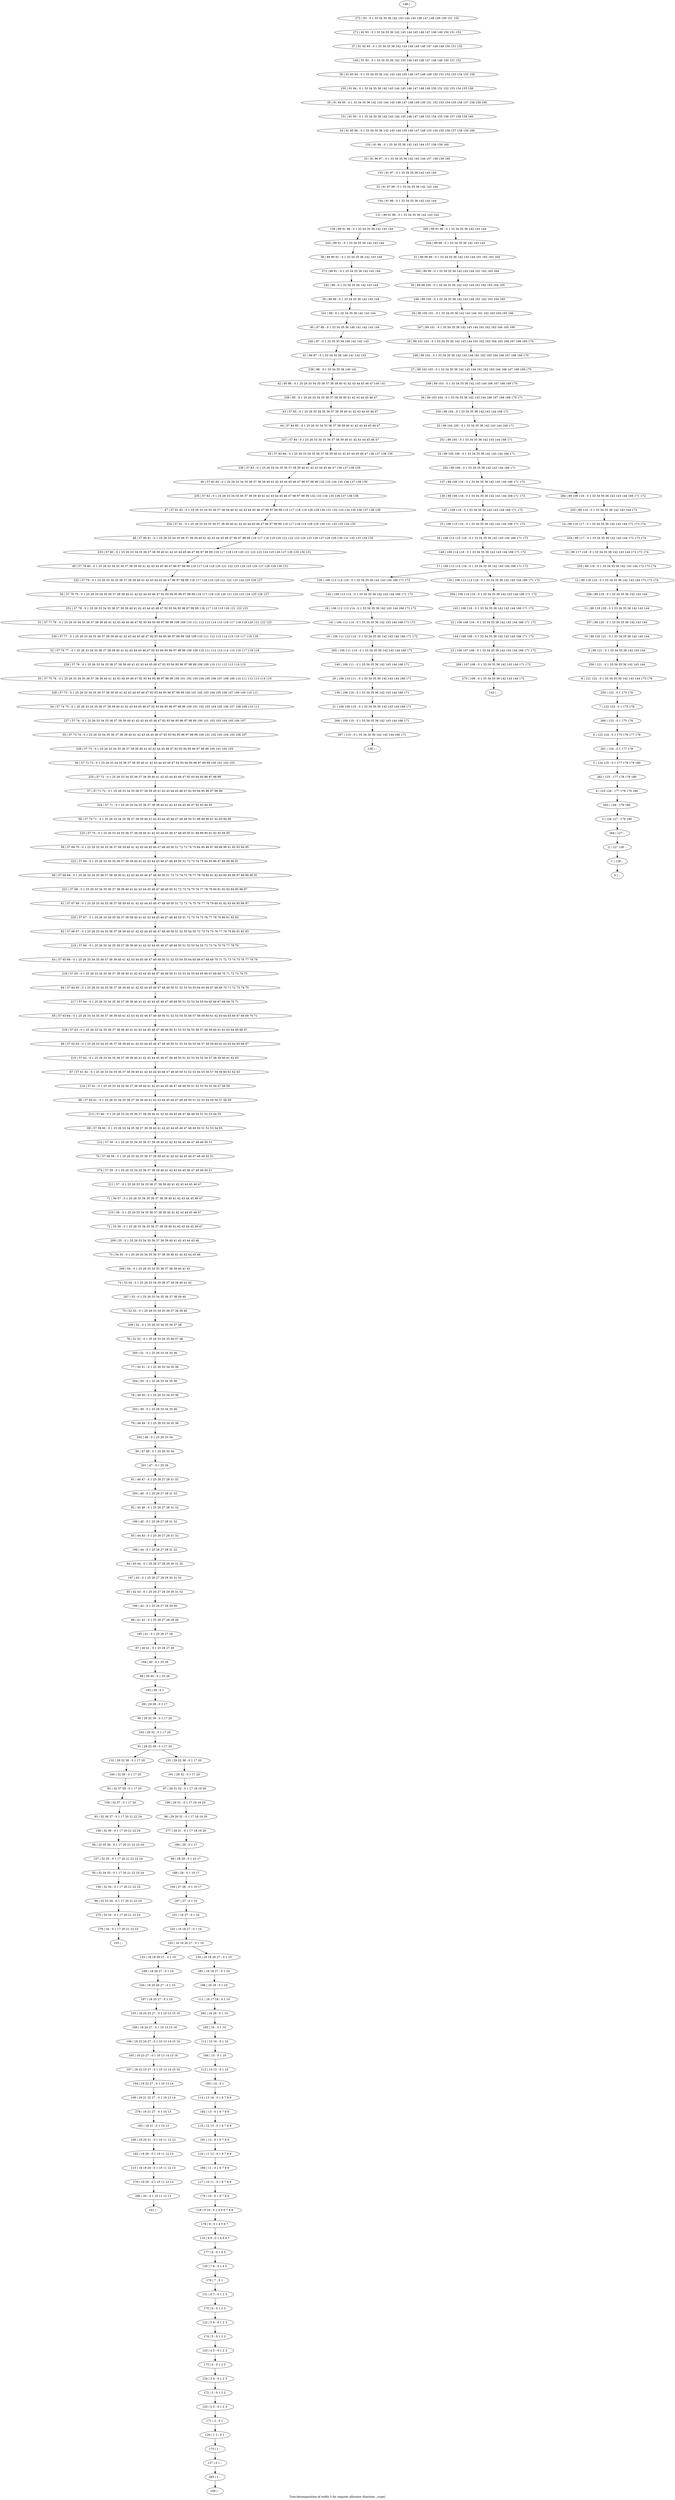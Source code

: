 digraph G {
graph [label="Tree-decomposition of width 3 for register allocator (function _crypt)"]
0[label="0 | : "];
1[label="1 | 128 : "];
2[label="2 | 127 128 : "];
3[label="3 | 126 127 : 179 180 "];
4[label="4 | 125 126 : 177 178 179 180 "];
5[label="5 | 124 125 : 0 1 177 178 179 180 "];
6[label="6 | 123 124 : 0 1 175 176 177 178 "];
7[label="7 | 122 123 : 0 1 175 176 "];
8[label="8 | 121 122 : 0 1 33 34 35 36 142 143 144 175 176 "];
9[label="9 | 89 121 : 0 1 33 34 35 36 142 143 144 "];
10[label="10 | 89 120 121 : 0 1 33 34 35 36 142 143 144 "];
11[label="11 | 89 119 120 : 0 1 33 34 35 36 142 143 144 "];
12[label="12 | 89 118 119 : 0 1 33 34 35 36 142 143 144 172 173 174 "];
13[label="13 | 89 117 118 : 0 1 33 34 35 36 142 143 144 172 173 174 "];
14[label="14 | 89 116 117 : 0 1 33 34 35 36 142 143 144 172 173 174 "];
15[label="15 | 106 115 116 : 0 1 33 34 35 36 142 143 144 166 171 172 "];
16[label="16 | 106 114 115 116 : 0 1 33 34 35 36 142 143 144 166 171 172 "];
17[label="17 | 106 113 114 116 : 0 1 33 34 35 36 142 143 144 166 171 172 "];
18[label="18 | 106 112 113 114 : 0 1 33 34 35 36 142 143 144 166 171 172 "];
19[label="19 | 106 111 112 114 : 0 1 33 34 35 36 142 143 144 166 171 172 "];
20[label="20 | 106 110 111 : 0 1 33 34 35 36 142 143 144 166 171 "];
21[label="21 | 106 109 110 : 0 1 33 34 35 36 142 143 144 166 171 "];
22[label="22 | 106 108 116 : 0 1 33 34 35 36 142 143 144 166 171 172 "];
23[label="23 | 106 107 108 : 0 1 33 34 35 36 142 143 144 166 171 172 "];
24[label="24 | 89 105 106 : 0 1 33 34 35 36 142 143 144 166 171 "];
25[label="25 | 89 104 105 : 0 1 33 34 35 36 142 143 144 166 171 "];
26[label="26 | 89 103 104 : 0 1 33 34 35 36 142 143 144 166 167 168 169 170 171 "];
27[label="27 | 89 102 103 : 0 1 33 34 35 36 142 143 144 161 162 163 164 166 167 168 169 170 "];
28[label="28 | 89 101 102 : 0 1 33 34 35 36 142 143 144 161 162 163 164 165 166 167 168 169 170 "];
29[label="29 | 89 100 101 : 0 1 33 34 35 36 142 143 144 161 162 163 164 165 166 "];
30[label="30 | 89 99 100 : 0 1 33 34 35 36 142 143 144 161 162 163 164 165 "];
31[label="31 | 89 98 99 : 0 1 33 34 35 36 142 143 144 161 162 163 164 "];
32[label="32 | 91 97 98 : 0 1 33 34 35 36 142 143 144 "];
33[label="33 | 91 96 97 : 0 1 33 34 35 36 142 143 144 157 158 159 160 "];
34[label="34 | 91 95 96 : 0 1 33 34 35 36 142 143 144 145 146 147 148 153 154 155 156 157 158 159 160 "];
35[label="35 | 91 94 95 : 0 1 33 34 35 36 142 143 144 145 146 147 148 149 150 151 152 153 154 155 156 157 158 159 160 "];
36[label="36 | 91 93 94 : 0 1 33 34 35 36 142 143 144 145 146 147 148 149 150 151 152 153 154 155 156 "];
37[label="37 | 91 92 93 : 0 1 33 34 35 36 142 143 144 145 146 147 148 149 150 151 152 "];
38[label="38 | 89 90 91 : 0 1 33 34 35 36 142 143 144 "];
39[label="39 | 88 89 : 0 1 33 34 35 36 142 143 144 "];
40[label="40 | 87 88 : 0 1 33 34 35 36 140 141 142 143 144 "];
41[label="41 | 86 87 : 0 1 33 34 35 36 140 141 142 143 "];
42[label="42 | 85 86 : 0 1 25 26 33 34 35 36 37 38 39 40 41 42 43 44 45 46 47 140 141 "];
43[label="43 | 57 85 : 0 1 25 26 33 34 35 36 37 38 39 40 41 42 43 44 45 46 47 "];
44[label="44 | 57 84 85 : 0 1 25 26 33 34 35 36 37 38 39 40 41 42 43 44 45 46 47 "];
45[label="45 | 57 83 84 : 0 1 25 26 33 34 35 36 37 38 39 40 41 42 43 44 45 46 47 136 137 138 139 "];
46[label="46 | 57 82 83 : 0 1 25 26 33 34 35 36 37 38 39 40 41 42 43 44 45 46 47 96 97 98 99 132 133 134 135 136 137 138 139 "];
47[label="47 | 57 81 82 : 0 1 25 26 33 34 35 36 37 38 39 40 41 42 43 44 45 46 47 96 97 98 99 116 117 118 119 128 129 130 131 132 133 134 135 136 137 138 139 "];
48[label="48 | 57 80 81 : 0 1 25 26 33 34 35 36 37 38 39 40 41 42 43 44 45 46 47 96 97 98 99 116 117 118 119 120 121 122 123 124 125 126 127 128 129 130 131 132 133 134 135 "];
49[label="49 | 57 79 80 : 0 1 25 26 33 34 35 36 37 38 39 40 41 42 43 44 45 46 47 96 97 98 99 116 117 118 119 120 121 122 123 124 125 126 127 128 129 130 131 "];
50[label="50 | 57 78 79 : 0 1 25 26 33 34 35 36 37 38 39 40 41 42 43 44 45 46 47 92 93 94 95 96 97 98 99 116 117 118 119 120 121 122 123 124 125 126 127 "];
51[label="51 | 57 77 78 : 0 1 25 26 33 34 35 36 37 38 39 40 41 42 43 44 45 46 47 92 93 94 95 96 97 98 99 108 109 110 111 112 113 114 115 116 117 118 119 120 121 122 123 "];
52[label="52 | 57 76 77 : 0 1 25 26 33 34 35 36 37 38 39 40 41 42 43 44 45 46 47 92 93 94 95 96 97 98 99 108 109 110 111 112 113 114 115 116 117 118 119 "];
53[label="53 | 57 75 76 : 0 1 25 26 33 34 35 36 37 38 39 40 41 42 43 44 45 46 47 92 93 94 95 96 97 98 99 100 101 102 103 104 105 106 107 108 109 110 111 112 113 114 115 "];
54[label="54 | 57 74 75 : 0 1 25 26 33 34 35 36 37 38 39 40 41 42 43 44 45 46 47 92 93 94 95 96 97 98 99 100 101 102 103 104 105 106 107 108 109 110 111 "];
55[label="55 | 57 73 74 : 0 1 25 26 33 34 35 36 37 38 39 40 41 42 43 44 45 46 47 92 93 94 95 96 97 98 99 100 101 102 103 104 105 106 107 "];
56[label="56 | 57 72 73 : 0 1 25 26 33 34 35 36 37 38 39 40 41 42 43 44 45 46 47 92 93 94 95 96 97 98 99 100 101 102 103 "];
57[label="57 | 57 71 72 : 0 1 25 26 33 34 35 36 37 38 39 40 41 42 43 44 45 46 47 92 93 94 95 96 97 98 99 "];
58[label="58 | 57 70 71 : 0 1 25 26 33 34 35 36 37 38 39 40 41 42 43 44 45 46 47 48 49 50 51 88 89 90 91 92 93 94 95 "];
59[label="59 | 57 69 70 : 0 1 25 26 33 34 35 36 37 38 39 40 41 42 43 44 45 46 47 48 49 50 51 72 73 74 75 84 85 86 87 88 89 90 91 92 93 94 95 "];
60[label="60 | 57 68 69 : 0 1 25 26 33 34 35 36 37 38 39 40 41 42 43 44 45 46 47 48 49 50 51 72 73 74 75 76 77 78 79 80 81 82 83 84 85 86 87 88 89 90 91 "];
61[label="61 | 57 67 68 : 0 1 25 26 33 34 35 36 37 38 39 40 41 42 43 44 45 46 47 48 49 50 51 72 73 74 75 76 77 78 79 80 81 82 83 84 85 86 87 "];
62[label="62 | 57 66 67 : 0 1 25 26 33 34 35 36 37 38 39 40 41 42 43 44 45 46 47 48 49 50 51 52 53 54 55 72 73 74 75 76 77 78 79 80 81 82 83 "];
63[label="63 | 57 65 66 : 0 1 25 26 33 34 35 36 37 38 39 40 41 42 43 44 45 46 47 48 49 50 51 52 53 54 55 64 65 66 67 68 69 70 71 72 73 74 75 76 77 78 79 "];
64[label="64 | 57 64 65 : 0 1 25 26 33 34 35 36 37 38 39 40 41 42 43 44 45 46 47 48 49 50 51 52 53 54 55 64 65 66 67 68 69 70 71 72 73 74 75 "];
65[label="65 | 57 63 64 : 0 1 25 26 33 34 35 36 37 38 39 40 41 42 43 44 45 46 47 48 49 50 51 52 53 54 55 56 57 58 59 60 61 62 63 64 65 66 67 68 69 70 71 "];
66[label="66 | 57 62 63 : 0 1 25 26 33 34 35 36 37 38 39 40 41 42 43 44 45 46 47 48 49 50 51 52 53 54 55 56 57 58 59 60 61 62 63 64 65 66 67 "];
67[label="67 | 57 61 62 : 0 1 25 26 33 34 35 36 37 38 39 40 41 42 43 44 45 46 47 48 49 50 51 52 53 54 55 56 57 58 59 60 61 62 63 "];
68[label="68 | 57 60 61 : 0 1 25 26 33 34 35 36 37 38 39 40 41 42 43 44 45 46 47 48 49 50 51 52 53 54 55 56 57 58 59 "];
69[label="69 | 57 59 60 : 0 1 25 26 33 34 35 36 37 38 39 40 41 42 43 44 45 46 47 48 49 50 51 52 53 54 55 "];
70[label="70 | 57 58 59 : 0 1 25 26 33 34 35 36 37 38 39 40 41 42 43 44 45 46 47 48 49 50 51 "];
71[label="71 | 56 57 : 0 1 25 26 33 34 35 36 37 38 39 40 41 42 43 44 45 46 47 "];
72[label="72 | 55 56 : 0 1 25 26 33 34 35 36 37 38 39 40 41 42 43 44 45 46 47 "];
73[label="73 | 54 55 : 0 1 25 26 33 34 35 36 37 38 39 40 41 42 43 44 45 46 "];
74[label="74 | 53 54 : 0 1 25 26 33 34 35 36 37 38 39 40 41 42 "];
75[label="75 | 52 53 : 0 1 25 26 33 34 35 36 37 38 39 40 "];
76[label="76 | 51 52 : 0 1 25 26 33 34 35 36 37 38 "];
77[label="77 | 50 51 : 0 1 25 26 33 34 35 36 "];
78[label="78 | 49 50 : 0 1 25 26 33 34 35 36 "];
79[label="79 | 48 49 : 0 1 25 26 33 34 35 36 "];
80[label="80 | 47 48 : 0 1 25 26 33 34 "];
81[label="81 | 46 47 : 0 1 25 26 27 28 31 32 "];
82[label="82 | 45 46 : 0 1 25 26 27 28 31 32 "];
83[label="83 | 44 45 : 0 1 25 26 27 28 31 32 "];
84[label="84 | 43 44 : 0 1 25 26 27 28 29 30 31 32 "];
85[label="85 | 42 43 : 0 1 25 26 27 28 29 30 31 32 "];
86[label="86 | 41 42 : 0 1 25 26 27 28 29 30 "];
87[label="87 | 40 41 : 0 1 25 26 27 28 "];
88[label="88 | 39 40 : 0 1 25 26 "];
89[label="89 | 29 39 : 0 1 17 "];
90[label="90 | 29 32 39 : 0 1 17 20 "];
91[label="91 | 29 32 38 : 0 1 17 20 "];
92[label="92 | 32 37 38 : 0 1 17 20 "];
93[label="93 | 32 36 37 : 0 1 17 20 21 22 24 "];
94[label="94 | 32 35 36 : 0 1 17 20 21 22 23 24 "];
95[label="95 | 32 34 35 : 0 1 17 20 21 22 23 24 "];
96[label="96 | 32 33 34 : 0 1 17 20 21 22 23 "];
97[label="97 | 29 31 32 : 0 1 17 18 19 20 "];
98[label="98 | 29 30 31 : 0 1 17 18 19 20 "];
99[label="99 | 28 29 : 0 1 10 17 "];
100[label="100 | 27 28 : 0 1 10 17 "];
101[label="101 | 16 27 : 0 1 10 "];
102[label="102 | 16 18 27 : 0 1 10 "];
103[label="103 | 16 18 26 27 : 0 1 10 "];
104[label="104 | 18 25 26 27 : 0 1 10 "];
105[label="105 | 18 24 25 27 : 0 1 10 13 15 16 "];
106[label="106 | 18 23 24 27 : 0 1 10 13 14 15 16 "];
107[label="107 | 18 22 23 27 : 0 1 10 13 14 15 16 "];
108[label="108 | 18 21 22 27 : 0 1 10 13 14 "];
109[label="109 | 18 20 21 : 0 1 10 11 12 13 "];
110[label="110 | 18 19 20 : 0 1 10 11 12 13 "];
111[label="111 | 16 17 18 : 0 1 10 "];
112[label="112 | 15 16 : 0 1 10 "];
113[label="113 | 14 15 : 0 1 10 "];
114[label="114 | 13 14 : 0 1 6 7 8 9 "];
115[label="115 | 12 13 : 0 1 6 7 8 9 "];
116[label="116 | 11 12 : 0 1 6 7 8 9 "];
117[label="117 | 10 11 : 0 1 6 7 8 9 "];
118[label="118 | 9 10 : 0 1 4 5 6 7 8 9 "];
119[label="119 | 8 9 : 0 1 4 5 6 7 "];
120[label="120 | 7 8 : 0 1 4 5 "];
121[label="121 | 6 7 : 0 1 2 3 "];
122[label="122 | 5 6 : 0 1 2 3 "];
123[label="123 | 4 5 : 0 1 2 3 "];
124[label="124 | 3 4 : 0 1 2 3 "];
125[label="125 | 2 3 : 0 1 2 3 "];
126[label="126 | 1 2 : 0 1 "];
127[label="127 | 0 1 : "];
128[label="128 | 106 113 114 116 : 0 1 33 34 35 36 142 143 144 166 171 172 "];
129[label="129 | 106 113 114 116 : 0 1 33 34 35 36 142 143 144 166 171 172 "];
130[label="130 | 89 106 116 : 0 1 33 34 35 36 142 143 144 166 171 172 "];
131[label="131 | 89 91 98 : 0 1 33 34 35 36 142 143 144 "];
132[label="132 | 29 32 38 : 0 1 17 20 "];
133[label="133 | 16 18 26 27 : 0 1 10 "];
134[label="134 | 16 18 26 27 : 0 1 10 "];
135[label="135 | 29 32 38 : 0 1 17 20 "];
136[label="136 | 89 91 98 : 0 1 33 34 35 36 142 143 144 "];
137[label="137 | 89 106 116 : 0 1 33 34 35 36 142 143 144 166 171 172 "];
138[label="138 | : "];
139[label="139 | 106 110 : 0 1 33 34 35 36 142 143 144 166 171 "];
140[label="140 | 106 111 : 0 1 33 34 35 36 142 143 144 166 171 "];
141[label="141 | 106 112 114 : 0 1 33 34 35 36 142 143 144 166 171 172 "];
142[label="142 | 106 113 114 : 0 1 33 34 35 36 142 143 144 166 171 172 "];
143[label="143 | : "];
144[label="144 | 106 108 : 0 1 33 34 35 36 142 143 144 166 171 172 "];
145[label="145 | 106 116 : 0 1 33 34 35 36 142 143 144 166 171 172 "];
146[label="146 | 106 114 116 : 0 1 33 34 35 36 142 143 144 166 171 172 "];
147[label="147 | 106 116 : 0 1 33 34 35 36 142 143 144 166 171 172 "];
148[label="148 | : "];
149[label="149 | 91 93 : 0 1 33 34 35 36 142 143 144 145 146 147 148 149 150 151 152 "];
150[label="150 | 91 94 : 0 1 33 34 35 36 142 143 144 145 146 147 148 149 150 151 152 153 154 155 156 "];
151[label="151 | 91 95 : 0 1 33 34 35 36 142 143 144 145 146 147 148 153 154 155 156 157 158 159 160 "];
152[label="152 | 91 96 : 0 1 33 34 35 36 142 143 144 157 158 159 160 "];
153[label="153 | 91 97 : 0 1 33 34 35 36 142 143 144 "];
154[label="154 | 91 98 : 0 1 33 34 35 36 142 143 144 "];
155[label="155 | : "];
156[label="156 | 32 34 : 0 1 17 20 21 22 23 "];
157[label="157 | 32 35 : 0 1 17 20 21 22 23 24 "];
158[label="158 | 32 36 : 0 1 17 20 21 22 24 "];
159[label="159 | 32 37 : 0 1 17 20 "];
160[label="160 | 32 38 : 0 1 17 20 "];
161[label="161 | : "];
162[label="162 | 18 20 : 0 1 10 11 12 13 "];
163[label="163 | 18 21 : 0 1 10 13 "];
164[label="164 | 18 22 27 : 0 1 10 13 14 "];
165[label="165 | 18 23 27 : 0 1 10 13 14 15 16 "];
166[label="166 | 18 24 27 : 0 1 10 13 15 16 "];
167[label="167 | 18 25 27 : 0 1 10 "];
168[label="168 | 18 26 27 : 0 1 10 "];
169[label="169 | : "];
170[label="170 | 1 : "];
171[label="171 | 2 : 0 1 "];
172[label="172 | 3 : 0 1 2 3 "];
173[label="173 | 4 : 0 1 2 3 "];
174[label="174 | 5 : 0 1 2 3 "];
175[label="175 | 6 : 0 1 2 3 "];
176[label="176 | 7 : 0 1 "];
177[label="177 | 8 : 0 1 4 5 "];
178[label="178 | 9 : 0 1 4 5 6 7 "];
179[label="179 | 10 : 0 1 6 7 8 9 "];
180[label="180 | 11 : 0 1 6 7 8 9 "];
181[label="181 | 12 : 0 1 6 7 8 9 "];
182[label="182 | 13 : 0 1 6 7 8 9 "];
183[label="183 | 14 : 0 1 "];
184[label="184 | 15 : 0 1 10 "];
185[label="185 | 16 : 0 1 10 "];
186[label="186 | 16 18 : 0 1 10 "];
187[label="187 | 27 : 0 1 10 "];
188[label="188 | 28 : 0 1 10 17 "];
189[label="189 | 29 : 0 1 17 "];
190[label="190 | 29 31 : 0 1 17 18 19 20 "];
191[label="191 | 29 32 : 0 1 17 20 "];
192[label="192 | 29 32 : 0 1 17 20 "];
193[label="193 | 39 : 0 1 "];
194[label="194 | 40 : 0 1 25 26 "];
195[label="195 | 41 : 0 1 25 26 27 28 "];
196[label="196 | 42 : 0 1 25 26 27 28 29 30 "];
197[label="197 | 43 : 0 1 25 26 27 28 29 30 31 32 "];
198[label="198 | 44 : 0 1 25 26 27 28 31 32 "];
199[label="199 | 45 : 0 1 25 26 27 28 31 32 "];
200[label="200 | 46 : 0 1 25 26 27 28 31 32 "];
201[label="201 | 47 : 0 1 25 26 "];
202[label="202 | 48 : 0 1 25 26 33 34 "];
203[label="203 | 49 : 0 1 25 26 33 34 35 36 "];
204[label="204 | 50 : 0 1 25 26 33 34 35 36 "];
205[label="205 | 51 : 0 1 25 26 33 34 35 36 "];
206[label="206 | 52 : 0 1 25 26 33 34 35 36 37 38 "];
207[label="207 | 53 : 0 1 25 26 33 34 35 36 37 38 39 40 "];
208[label="208 | 54 : 0 1 25 26 33 34 35 36 37 38 39 40 41 42 "];
209[label="209 | 55 : 0 1 25 26 33 34 35 36 37 38 39 40 41 42 43 44 45 46 "];
210[label="210 | 56 : 0 1 25 26 33 34 35 36 37 38 39 40 41 42 43 44 45 46 47 "];
211[label="211 | 57 : 0 1 25 26 33 34 35 36 37 38 39 40 41 42 43 44 45 46 47 "];
212[label="212 | 57 59 : 0 1 25 26 33 34 35 36 37 38 39 40 41 42 43 44 45 46 47 48 49 50 51 "];
213[label="213 | 57 60 : 0 1 25 26 33 34 35 36 37 38 39 40 41 42 43 44 45 46 47 48 49 50 51 52 53 54 55 "];
214[label="214 | 57 61 : 0 1 25 26 33 34 35 36 37 38 39 40 41 42 43 44 45 46 47 48 49 50 51 52 53 54 55 56 57 58 59 "];
215[label="215 | 57 62 : 0 1 25 26 33 34 35 36 37 38 39 40 41 42 43 44 45 46 47 48 49 50 51 52 53 54 55 56 57 58 59 60 61 62 63 "];
216[label="216 | 57 63 : 0 1 25 26 33 34 35 36 37 38 39 40 41 42 43 44 45 46 47 48 49 50 51 52 53 54 55 56 57 58 59 60 61 62 63 64 65 66 67 "];
217[label="217 | 57 64 : 0 1 25 26 33 34 35 36 37 38 39 40 41 42 43 44 45 46 47 48 49 50 51 52 53 54 55 64 65 66 67 68 69 70 71 "];
218[label="218 | 57 65 : 0 1 25 26 33 34 35 36 37 38 39 40 41 42 43 44 45 46 47 48 49 50 51 52 53 54 55 64 65 66 67 68 69 70 71 72 73 74 75 "];
219[label="219 | 57 66 : 0 1 25 26 33 34 35 36 37 38 39 40 41 42 43 44 45 46 47 48 49 50 51 52 53 54 55 72 73 74 75 76 77 78 79 "];
220[label="220 | 57 67 : 0 1 25 26 33 34 35 36 37 38 39 40 41 42 43 44 45 46 47 48 49 50 51 72 73 74 75 76 77 78 79 80 81 82 83 "];
221[label="221 | 57 68 : 0 1 25 26 33 34 35 36 37 38 39 40 41 42 43 44 45 46 47 48 49 50 51 72 73 74 75 76 77 78 79 80 81 82 83 84 85 86 87 "];
222[label="222 | 57 69 : 0 1 25 26 33 34 35 36 37 38 39 40 41 42 43 44 45 46 47 48 49 50 51 72 73 74 75 84 85 86 87 88 89 90 91 "];
223[label="223 | 57 70 : 0 1 25 26 33 34 35 36 37 38 39 40 41 42 43 44 45 46 47 48 49 50 51 88 89 90 91 92 93 94 95 "];
224[label="224 | 57 71 : 0 1 25 26 33 34 35 36 37 38 39 40 41 42 43 44 45 46 47 92 93 94 95 "];
225[label="225 | 57 72 : 0 1 25 26 33 34 35 36 37 38 39 40 41 42 43 44 45 46 47 92 93 94 95 96 97 98 99 "];
226[label="226 | 57 73 : 0 1 25 26 33 34 35 36 37 38 39 40 41 42 43 44 45 46 47 92 93 94 95 96 97 98 99 100 101 102 103 "];
227[label="227 | 57 74 : 0 1 25 26 33 34 35 36 37 38 39 40 41 42 43 44 45 46 47 92 93 94 95 96 97 98 99 100 101 102 103 104 105 106 107 "];
228[label="228 | 57 75 : 0 1 25 26 33 34 35 36 37 38 39 40 41 42 43 44 45 46 47 92 93 94 95 96 97 98 99 100 101 102 103 104 105 106 107 108 109 110 111 "];
229[label="229 | 57 76 : 0 1 25 26 33 34 35 36 37 38 39 40 41 42 43 44 45 46 47 92 93 94 95 96 97 98 99 108 109 110 111 112 113 114 115 "];
230[label="230 | 57 77 : 0 1 25 26 33 34 35 36 37 38 39 40 41 42 43 44 45 46 47 92 93 94 95 96 97 98 99 108 109 110 111 112 113 114 115 116 117 118 119 "];
231[label="231 | 57 78 : 0 1 25 26 33 34 35 36 37 38 39 40 41 42 43 44 45 46 47 92 93 94 95 96 97 98 99 116 117 118 119 120 121 122 123 "];
232[label="232 | 57 79 : 0 1 25 26 33 34 35 36 37 38 39 40 41 42 43 44 45 46 47 96 97 98 99 116 117 118 119 120 121 122 123 124 125 126 127 "];
233[label="233 | 57 80 : 0 1 25 26 33 34 35 36 37 38 39 40 41 42 43 44 45 46 47 96 97 98 99 116 117 118 119 120 121 122 123 124 125 126 127 128 129 130 131 "];
234[label="234 | 57 81 : 0 1 25 26 33 34 35 36 37 38 39 40 41 42 43 44 45 46 47 96 97 98 99 116 117 118 119 128 129 130 131 132 133 134 135 "];
235[label="235 | 57 82 : 0 1 25 26 33 34 35 36 37 38 39 40 41 42 43 44 45 46 47 96 97 98 99 132 133 134 135 136 137 138 139 "];
236[label="236 | 57 83 : 0 1 25 26 33 34 35 36 37 38 39 40 41 42 43 44 45 46 47 136 137 138 139 "];
237[label="237 | 57 84 : 0 1 25 26 33 34 35 36 37 38 39 40 41 42 43 44 45 46 47 "];
238[label="238 | 85 : 0 1 25 26 33 34 35 36 37 38 39 40 41 42 43 44 45 46 47 "];
239[label="239 | 86 : 0 1 33 34 35 36 140 141 "];
240[label="240 | 87 : 0 1 33 34 35 36 140 141 142 143 "];
241[label="241 | 88 : 0 1 33 34 35 36 142 143 144 "];
242[label="242 | 89 : 0 1 33 34 35 36 142 143 144 "];
243[label="243 | 89 91 : 0 1 33 34 35 36 142 143 144 "];
244[label="244 | 89 98 : 0 1 33 34 35 36 142 143 144 "];
245[label="245 | 89 99 : 0 1 33 34 35 36 142 143 144 161 162 163 164 "];
246[label="246 | 89 100 : 0 1 33 34 35 36 142 143 144 161 162 163 164 165 "];
247[label="247 | 89 101 : 0 1 33 34 35 36 142 143 144 161 162 163 164 165 166 "];
248[label="248 | 89 102 : 0 1 33 34 35 36 142 143 144 161 162 163 164 166 167 168 169 170 "];
249[label="249 | 89 103 : 0 1 33 34 35 36 142 143 144 166 167 168 169 170 "];
250[label="250 | 89 104 : 0 1 33 34 35 36 142 143 144 166 171 "];
251[label="251 | 89 105 : 0 1 33 34 35 36 142 143 144 166 171 "];
252[label="252 | 89 106 : 0 1 33 34 35 36 142 143 144 166 171 "];
253[label="253 | 89 116 : 0 1 33 34 35 36 142 143 144 172 "];
254[label="254 | 89 117 : 0 1 33 34 35 36 142 143 144 172 173 174 "];
255[label="255 | 89 118 : 0 1 33 34 35 36 142 143 144 172 173 174 "];
256[label="256 | 89 119 : 0 1 33 34 35 36 142 143 144 "];
257[label="257 | 89 120 : 0 1 33 34 35 36 142 143 144 "];
258[label="258 | 121 : 0 1 33 34 35 36 142 143 144 "];
259[label="259 | 122 : 0 1 175 176 "];
260[label="260 | 123 : 0 1 175 176 "];
261[label="261 | 124 : 0 1 177 178 "];
262[label="262 | 125 : 177 178 179 180 "];
263[label="263 | 126 : 179 180 "];
264[label="264 | 127 : "];
265[label="265 | 106 111 114 : 0 1 33 34 35 36 142 143 144 166 171 "];
266[label="266 | 109 110 : 0 1 33 34 35 36 142 143 144 166 171 "];
267[label="267 | 110 : 0 1 33 34 35 36 142 143 144 166 171 "];
268[label="268 | 106 114 116 : 0 1 33 34 35 36 142 143 144 166 171 172 "];
269[label="269 | 107 108 : 0 1 33 34 35 36 142 143 144 171 172 "];
270[label="270 | 108 : 0 1 33 34 35 36 142 143 144 172 "];
271[label="271 | 92 93 : 0 1 33 34 35 36 142 143 144 145 146 147 148 149 150 151 152 "];
272[label="272 | 93 : 0 1 33 34 35 36 142 143 144 145 146 147 148 149 150 151 152 "];
273[label="273 | 89 91 : 0 1 33 34 35 36 142 143 144 "];
274[label="274 | 57 59 : 0 1 25 26 33 34 35 36 37 38 39 40 41 42 43 44 45 46 47 48 49 50 51 "];
275[label="275 | 33 34 : 0 1 17 20 21 22 23 "];
276[label="276 | 34 : 0 1 17 20 21 22 23 "];
277[label="277 | 29 31 : 0 1 17 18 19 20 "];
278[label="278 | 18 21 27 : 0 1 10 13 "];
279[label="279 | 19 20 : 0 1 10 11 12 13 "];
280[label="280 | 20 : 0 1 10 11 12 13 "];
281[label="281 | 16 18 27 : 0 1 10 "];
282[label="282 | 16 18 : 0 1 10 "];
283[label="283 | 1 : "];
284[label="284 | 89 106 116 : 0 1 33 34 35 36 142 143 144 166 171 172 "];
285[label="285 | 89 91 98 : 0 1 33 34 35 36 142 143 144 "];
15->16 ;
43->44 ;
89->90 ;
101->102 ;
102->103 ;
17->128 ;
17->129 ;
91->132 ;
103->133 ;
103->134 ;
91->135 ;
139->21 ;
20->139 ;
140->20 ;
141->19 ;
18->141 ;
142->18 ;
128->142 ;
144->23 ;
22->144 ;
145->22 ;
146->17 ;
16->146 ;
147->15 ;
130->147 ;
156->96 ;
95->156 ;
157->95 ;
94->157 ;
158->94 ;
93->158 ;
159->93 ;
92->159 ;
160->92 ;
132->160 ;
162->110 ;
109->162 ;
163->109 ;
164->108 ;
107->164 ;
165->107 ;
106->165 ;
166->106 ;
105->166 ;
167->105 ;
104->167 ;
168->104 ;
133->168 ;
170->127 ;
126->170 ;
171->126 ;
125->171 ;
172->125 ;
124->172 ;
173->124 ;
123->173 ;
174->123 ;
122->174 ;
175->122 ;
121->175 ;
176->121 ;
120->176 ;
177->120 ;
119->177 ;
178->119 ;
118->178 ;
179->118 ;
117->179 ;
180->117 ;
116->180 ;
181->116 ;
115->181 ;
182->115 ;
114->182 ;
183->114 ;
113->183 ;
184->113 ;
112->184 ;
185->112 ;
186->111 ;
187->101 ;
100->187 ;
188->100 ;
99->188 ;
189->99 ;
190->98 ;
97->190 ;
191->97 ;
135->191 ;
192->91 ;
90->192 ;
193->89 ;
88->193 ;
194->88 ;
87->194 ;
195->87 ;
86->195 ;
196->86 ;
85->196 ;
197->85 ;
84->197 ;
198->84 ;
83->198 ;
199->83 ;
82->199 ;
200->82 ;
81->200 ;
201->81 ;
80->201 ;
202->80 ;
79->202 ;
203->79 ;
78->203 ;
204->78 ;
77->204 ;
205->77 ;
76->205 ;
206->76 ;
75->206 ;
207->75 ;
74->207 ;
208->74 ;
73->208 ;
209->73 ;
72->209 ;
210->72 ;
71->210 ;
211->71 ;
212->70 ;
69->212 ;
213->69 ;
68->213 ;
214->68 ;
67->214 ;
215->67 ;
66->215 ;
216->66 ;
65->216 ;
217->65 ;
64->217 ;
218->64 ;
63->218 ;
219->63 ;
62->219 ;
220->62 ;
61->220 ;
221->61 ;
60->221 ;
222->60 ;
59->222 ;
223->59 ;
58->223 ;
224->58 ;
57->224 ;
225->57 ;
56->225 ;
226->56 ;
55->226 ;
227->55 ;
54->227 ;
228->54 ;
53->228 ;
229->53 ;
52->229 ;
230->52 ;
51->230 ;
231->51 ;
50->231 ;
232->50 ;
49->232 ;
233->49 ;
48->233 ;
234->48 ;
47->234 ;
235->47 ;
46->235 ;
236->46 ;
45->236 ;
237->45 ;
44->237 ;
238->43 ;
42->238 ;
239->42 ;
41->239 ;
240->41 ;
40->240 ;
241->40 ;
39->241 ;
242->39 ;
243->38 ;
136->243 ;
265->140 ;
19->265 ;
21->266 ;
267->138 ;
266->267 ;
268->145 ;
129->268 ;
23->269 ;
270->143 ;
269->270 ;
273->242 ;
38->273 ;
274->211 ;
70->274 ;
96->275 ;
276->155 ;
275->276 ;
277->189 ;
98->277 ;
278->163 ;
108->278 ;
110->279 ;
280->161 ;
279->280 ;
281->186 ;
134->281 ;
282->185 ;
111->282 ;
283->169 ;
127->283 ;
148->272 ;
272->271 ;
271->37 ;
37->149 ;
149->36 ;
36->150 ;
150->35 ;
35->151 ;
151->34 ;
34->152 ;
152->33 ;
33->153 ;
153->32 ;
32->154 ;
154->131 ;
244->31 ;
31->245 ;
245->30 ;
30->246 ;
246->29 ;
29->247 ;
247->28 ;
28->248 ;
248->27 ;
27->249 ;
249->26 ;
26->250 ;
250->25 ;
25->251 ;
251->24 ;
24->252 ;
252->137 ;
253->14 ;
14->254 ;
254->13 ;
13->255 ;
255->12 ;
12->256 ;
256->11 ;
11->257 ;
257->10 ;
10->9 ;
9->258 ;
258->8 ;
8->259 ;
259->7 ;
7->260 ;
260->6 ;
6->261 ;
261->5 ;
5->262 ;
262->4 ;
4->263 ;
263->3 ;
3->264 ;
264->2 ;
2->1 ;
1->0 ;
284->253 ;
285->244 ;
137->130 ;
137->284 ;
131->136 ;
131->285 ;
}
